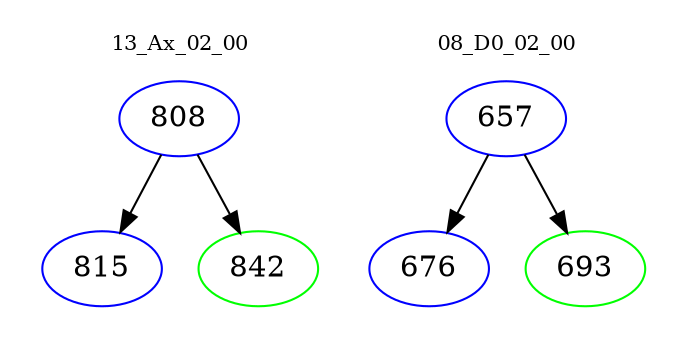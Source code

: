 digraph{
subgraph cluster_0 {
color = white
label = "13_Ax_02_00";
fontsize=10;
T0_808 [label="808", color="blue"]
T0_808 -> T0_815 [color="black"]
T0_815 [label="815", color="blue"]
T0_808 -> T0_842 [color="black"]
T0_842 [label="842", color="green"]
}
subgraph cluster_1 {
color = white
label = "08_D0_02_00";
fontsize=10;
T1_657 [label="657", color="blue"]
T1_657 -> T1_676 [color="black"]
T1_676 [label="676", color="blue"]
T1_657 -> T1_693 [color="black"]
T1_693 [label="693", color="green"]
}
}
